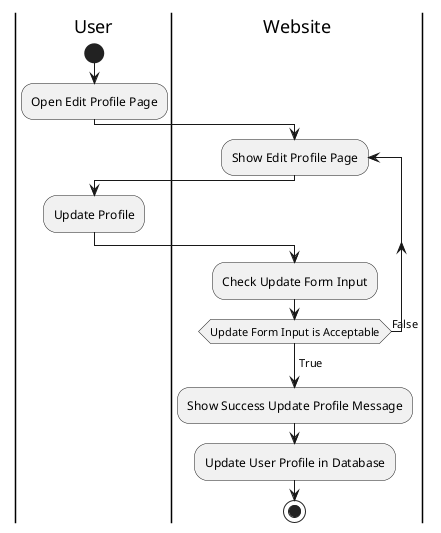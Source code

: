 @startuml

|User|
start
    :Open Edit Profile Page;
|Website|
    repeat :Show Edit Profile Page;

|User|
    :Update Profile;

|Website|
    :Check Update Form Input;
    repeat while (Update Form Input is Acceptable) is (False)
        ->True;
        :Show Success Update Profile Message;
        :Update User Profile in Database;
stop
@enduml